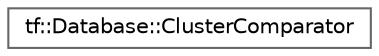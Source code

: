 digraph "类继承关系图"
{
 // LATEX_PDF_SIZE
  bgcolor="transparent";
  edge [fontname=Helvetica,fontsize=10,labelfontname=Helvetica,labelfontsize=10];
  node [fontname=Helvetica,fontsize=10,shape=box,height=0.2,width=0.4];
  rankdir="LR";
  Node0 [id="Node000000",label="tf::Database::ClusterComparator",height=0.2,width=0.4,color="grey40", fillcolor="white", style="filled",URL="$structtf_1_1_database_1_1_cluster_comparator.html",tooltip=" "];
}
